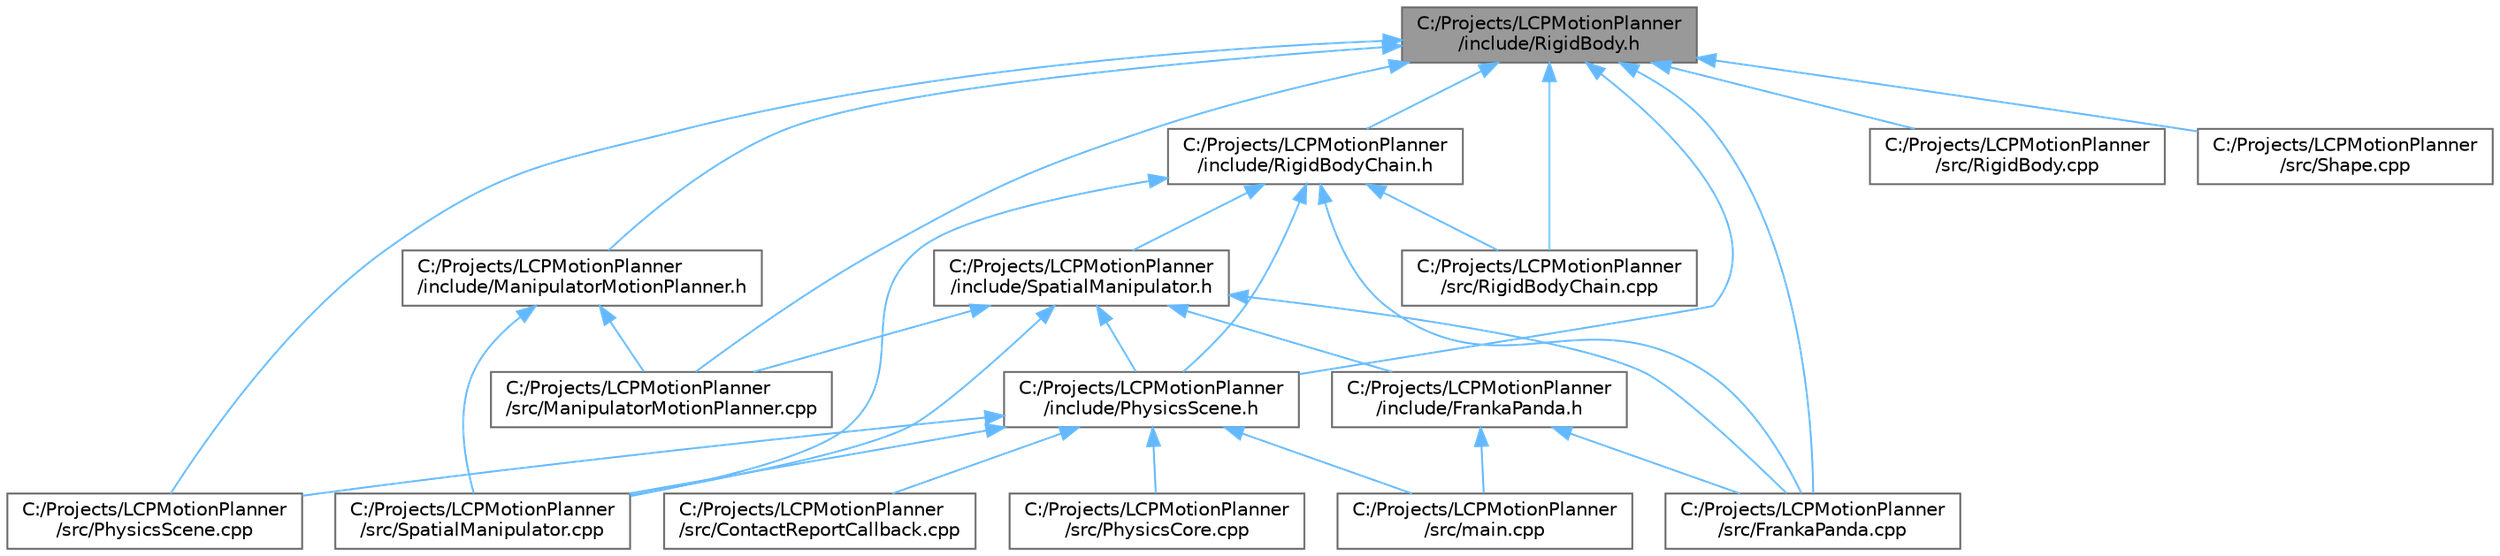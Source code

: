 digraph "C:/Projects/LCPMotionPlanner/include/RigidBody.h"
{
 // LATEX_PDF_SIZE
  bgcolor="transparent";
  edge [fontname=Helvetica,fontsize=10,labelfontname=Helvetica,labelfontsize=10];
  node [fontname=Helvetica,fontsize=10,shape=box,height=0.2,width=0.4];
  Node1 [label="C:/Projects/LCPMotionPlanner\l/include/RigidBody.h",height=0.2,width=0.4,color="gray40", fillcolor="grey60", style="filled", fontcolor="black",tooltip=" "];
  Node1 -> Node2 [dir="back",color="steelblue1",style="solid"];
  Node2 [label="C:/Projects/LCPMotionPlanner\l/include/ManipulatorMotionPlanner.h",height=0.2,width=0.4,color="grey40", fillcolor="white", style="filled",URL="$_manipulator_motion_planner_8h.html",tooltip=" "];
  Node2 -> Node3 [dir="back",color="steelblue1",style="solid"];
  Node3 [label="C:/Projects/LCPMotionPlanner\l/src/ManipulatorMotionPlanner.cpp",height=0.2,width=0.4,color="grey40", fillcolor="white", style="filled",URL="$_manipulator_motion_planner_8cpp.html",tooltip=" "];
  Node2 -> Node4 [dir="back",color="steelblue1",style="solid"];
  Node4 [label="C:/Projects/LCPMotionPlanner\l/src/SpatialManipulator.cpp",height=0.2,width=0.4,color="grey40", fillcolor="white", style="filled",URL="$_spatial_manipulator_8cpp.html",tooltip=" "];
  Node1 -> Node5 [dir="back",color="steelblue1",style="solid"];
  Node5 [label="C:/Projects/LCPMotionPlanner\l/include/PhysicsScene.h",height=0.2,width=0.4,color="grey40", fillcolor="white", style="filled",URL="$_physics_scene_8h.html",tooltip=" "];
  Node5 -> Node6 [dir="back",color="steelblue1",style="solid"];
  Node6 [label="C:/Projects/LCPMotionPlanner\l/src/ContactReportCallback.cpp",height=0.2,width=0.4,color="grey40", fillcolor="white", style="filled",URL="$_contact_report_callback_8cpp.html",tooltip=" "];
  Node5 -> Node7 [dir="back",color="steelblue1",style="solid"];
  Node7 [label="C:/Projects/LCPMotionPlanner\l/src/PhysicsCore.cpp",height=0.2,width=0.4,color="grey40", fillcolor="white", style="filled",URL="$_physics_core_8cpp.html",tooltip=" "];
  Node5 -> Node8 [dir="back",color="steelblue1",style="solid"];
  Node8 [label="C:/Projects/LCPMotionPlanner\l/src/PhysicsScene.cpp",height=0.2,width=0.4,color="grey40", fillcolor="white", style="filled",URL="$_physics_scene_8cpp.html",tooltip=" "];
  Node5 -> Node4 [dir="back",color="steelblue1",style="solid"];
  Node5 -> Node9 [dir="back",color="steelblue1",style="solid"];
  Node9 [label="C:/Projects/LCPMotionPlanner\l/src/main.cpp",height=0.2,width=0.4,color="grey40", fillcolor="white", style="filled",URL="$main_8cpp.html",tooltip=" "];
  Node1 -> Node10 [dir="back",color="steelblue1",style="solid"];
  Node10 [label="C:/Projects/LCPMotionPlanner\l/include/RigidBodyChain.h",height=0.2,width=0.4,color="grey40", fillcolor="white", style="filled",URL="$_rigid_body_chain_8h.html",tooltip=" "];
  Node10 -> Node5 [dir="back",color="steelblue1",style="solid"];
  Node10 -> Node11 [dir="back",color="steelblue1",style="solid"];
  Node11 [label="C:/Projects/LCPMotionPlanner\l/include/SpatialManipulator.h",height=0.2,width=0.4,color="grey40", fillcolor="white", style="filled",URL="$_spatial_manipulator_8h.html",tooltip=" "];
  Node11 -> Node12 [dir="back",color="steelblue1",style="solid"];
  Node12 [label="C:/Projects/LCPMotionPlanner\l/include/FrankaPanda.h",height=0.2,width=0.4,color="grey40", fillcolor="white", style="filled",URL="$_franka_panda_8h.html",tooltip=" "];
  Node12 -> Node13 [dir="back",color="steelblue1",style="solid"];
  Node13 [label="C:/Projects/LCPMotionPlanner\l/src/FrankaPanda.cpp",height=0.2,width=0.4,color="grey40", fillcolor="white", style="filled",URL="$_franka_panda_8cpp.html",tooltip=" "];
  Node12 -> Node9 [dir="back",color="steelblue1",style="solid"];
  Node11 -> Node5 [dir="back",color="steelblue1",style="solid"];
  Node11 -> Node13 [dir="back",color="steelblue1",style="solid"];
  Node11 -> Node3 [dir="back",color="steelblue1",style="solid"];
  Node11 -> Node4 [dir="back",color="steelblue1",style="solid"];
  Node10 -> Node13 [dir="back",color="steelblue1",style="solid"];
  Node10 -> Node14 [dir="back",color="steelblue1",style="solid"];
  Node14 [label="C:/Projects/LCPMotionPlanner\l/src/RigidBodyChain.cpp",height=0.2,width=0.4,color="grey40", fillcolor="white", style="filled",URL="$_rigid_body_chain_8cpp.html",tooltip=" "];
  Node10 -> Node4 [dir="back",color="steelblue1",style="solid"];
  Node1 -> Node13 [dir="back",color="steelblue1",style="solid"];
  Node1 -> Node3 [dir="back",color="steelblue1",style="solid"];
  Node1 -> Node8 [dir="back",color="steelblue1",style="solid"];
  Node1 -> Node15 [dir="back",color="steelblue1",style="solid"];
  Node15 [label="C:/Projects/LCPMotionPlanner\l/src/RigidBody.cpp",height=0.2,width=0.4,color="grey40", fillcolor="white", style="filled",URL="$_rigid_body_8cpp.html",tooltip=" "];
  Node1 -> Node14 [dir="back",color="steelblue1",style="solid"];
  Node1 -> Node16 [dir="back",color="steelblue1",style="solid"];
  Node16 [label="C:/Projects/LCPMotionPlanner\l/src/Shape.cpp",height=0.2,width=0.4,color="grey40", fillcolor="white", style="filled",URL="$_shape_8cpp.html",tooltip=" "];
}
